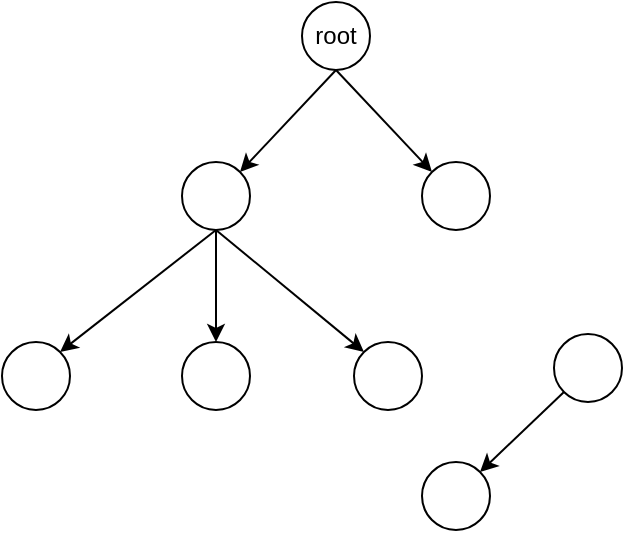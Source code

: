 <mxfile version="14.8.0" type="device"><diagram id="nj5Siq-s5FIm1hQfHGed" name="Page-1"><mxGraphModel dx="990" dy="987" grid="1" gridSize="10" guides="1" tooltips="1" connect="1" arrows="1" fold="1" page="1" pageScale="1" pageWidth="827" pageHeight="1169" math="0" shadow="0"><root><mxCell id="0"/><mxCell id="1" parent="0"/><mxCell id="b7S8BfMIedGTFvGRoTpp-1" value="root" style="ellipse;whiteSpace=wrap;html=1;aspect=fixed;fillColor=none;" vertex="1" parent="1"><mxGeometry x="380" y="210" width="34" height="34" as="geometry"/></mxCell><mxCell id="b7S8BfMIedGTFvGRoTpp-2" value="" style="ellipse;whiteSpace=wrap;html=1;aspect=fixed;" vertex="1" parent="1"><mxGeometry x="320" y="290" width="34" height="34" as="geometry"/></mxCell><mxCell id="b7S8BfMIedGTFvGRoTpp-3" value="" style="ellipse;whiteSpace=wrap;html=1;aspect=fixed;" vertex="1" parent="1"><mxGeometry x="440" y="290" width="34" height="34" as="geometry"/></mxCell><mxCell id="b7S8BfMIedGTFvGRoTpp-4" value="" style="ellipse;whiteSpace=wrap;html=1;aspect=fixed;" vertex="1" parent="1"><mxGeometry x="230" y="380" width="34" height="34" as="geometry"/></mxCell><mxCell id="b7S8BfMIedGTFvGRoTpp-5" value="" style="ellipse;whiteSpace=wrap;html=1;aspect=fixed;" vertex="1" parent="1"><mxGeometry x="320" y="380" width="34" height="34" as="geometry"/></mxCell><mxCell id="b7S8BfMIedGTFvGRoTpp-6" value="" style="ellipse;whiteSpace=wrap;html=1;aspect=fixed;" vertex="1" parent="1"><mxGeometry x="406" y="380" width="34" height="34" as="geometry"/></mxCell><mxCell id="b7S8BfMIedGTFvGRoTpp-7" value="" style="ellipse;whiteSpace=wrap;html=1;aspect=fixed;" vertex="1" parent="1"><mxGeometry x="506" y="376" width="34" height="34" as="geometry"/></mxCell><mxCell id="b7S8BfMIedGTFvGRoTpp-8" value="" style="ellipse;whiteSpace=wrap;html=1;aspect=fixed;" vertex="1" parent="1"><mxGeometry x="440" y="440" width="34" height="34" as="geometry"/></mxCell><mxCell id="b7S8BfMIedGTFvGRoTpp-9" value="" style="endArrow=classic;html=1;exitX=0.5;exitY=1;exitDx=0;exitDy=0;entryX=1;entryY=0;entryDx=0;entryDy=0;" edge="1" parent="1" source="b7S8BfMIedGTFvGRoTpp-1" target="b7S8BfMIedGTFvGRoTpp-2"><mxGeometry width="50" height="50" relative="1" as="geometry"><mxPoint x="390" y="530" as="sourcePoint"/><mxPoint x="440" y="480" as="targetPoint"/></mxGeometry></mxCell><mxCell id="b7S8BfMIedGTFvGRoTpp-10" value="" style="endArrow=classic;html=1;entryX=0;entryY=0;entryDx=0;entryDy=0;exitX=0.5;exitY=1;exitDx=0;exitDy=0;" edge="1" parent="1" source="b7S8BfMIedGTFvGRoTpp-1" target="b7S8BfMIedGTFvGRoTpp-3"><mxGeometry width="50" height="50" relative="1" as="geometry"><mxPoint x="397" y="250" as="sourcePoint"/><mxPoint x="359.021" y="304.979" as="targetPoint"/></mxGeometry></mxCell><mxCell id="b7S8BfMIedGTFvGRoTpp-11" value="" style="endArrow=classic;html=1;exitX=0.5;exitY=1;exitDx=0;exitDy=0;entryX=1;entryY=0;entryDx=0;entryDy=0;" edge="1" parent="1" source="b7S8BfMIedGTFvGRoTpp-2" target="b7S8BfMIedGTFvGRoTpp-4"><mxGeometry width="50" height="50" relative="1" as="geometry"><mxPoint x="300" y="330" as="sourcePoint"/><mxPoint x="250" y="380" as="targetPoint"/></mxGeometry></mxCell><mxCell id="b7S8BfMIedGTFvGRoTpp-12" value="" style="endArrow=classic;html=1;exitX=0.5;exitY=1;exitDx=0;exitDy=0;entryX=0.5;entryY=0;entryDx=0;entryDy=0;" edge="1" parent="1" source="b7S8BfMIedGTFvGRoTpp-2" target="b7S8BfMIedGTFvGRoTpp-5"><mxGeometry width="50" height="50" relative="1" as="geometry"><mxPoint x="316.979" y="326.021" as="sourcePoint"/><mxPoint x="251.021" y="391.979" as="targetPoint"/></mxGeometry></mxCell><mxCell id="b7S8BfMIedGTFvGRoTpp-13" value="" style="endArrow=classic;html=1;entryX=0;entryY=0;entryDx=0;entryDy=0;exitX=0.5;exitY=1;exitDx=0;exitDy=0;" edge="1" parent="1" source="b7S8BfMIedGTFvGRoTpp-2" target="b7S8BfMIedGTFvGRoTpp-6"><mxGeometry width="50" height="50" relative="1" as="geometry"><mxPoint x="340" y="330" as="sourcePoint"/><mxPoint x="347" y="390" as="targetPoint"/></mxGeometry></mxCell><mxCell id="b7S8BfMIedGTFvGRoTpp-14" value="" style="endArrow=classic;html=1;exitX=0;exitY=1;exitDx=0;exitDy=0;entryX=1;entryY=0;entryDx=0;entryDy=0;" edge="1" parent="1" source="b7S8BfMIedGTFvGRoTpp-7" target="b7S8BfMIedGTFvGRoTpp-8"><mxGeometry width="50" height="50" relative="1" as="geometry"><mxPoint x="390" y="530" as="sourcePoint"/><mxPoint x="440" y="480" as="targetPoint"/></mxGeometry></mxCell></root></mxGraphModel></diagram></mxfile>